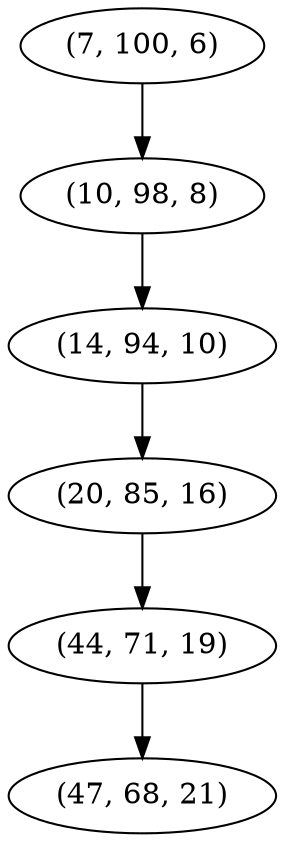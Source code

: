 digraph tree {
    "(7, 100, 6)";
    "(10, 98, 8)";
    "(14, 94, 10)";
    "(20, 85, 16)";
    "(44, 71, 19)";
    "(47, 68, 21)";
    "(7, 100, 6)" -> "(10, 98, 8)";
    "(10, 98, 8)" -> "(14, 94, 10)";
    "(14, 94, 10)" -> "(20, 85, 16)";
    "(20, 85, 16)" -> "(44, 71, 19)";
    "(44, 71, 19)" -> "(47, 68, 21)";
}
